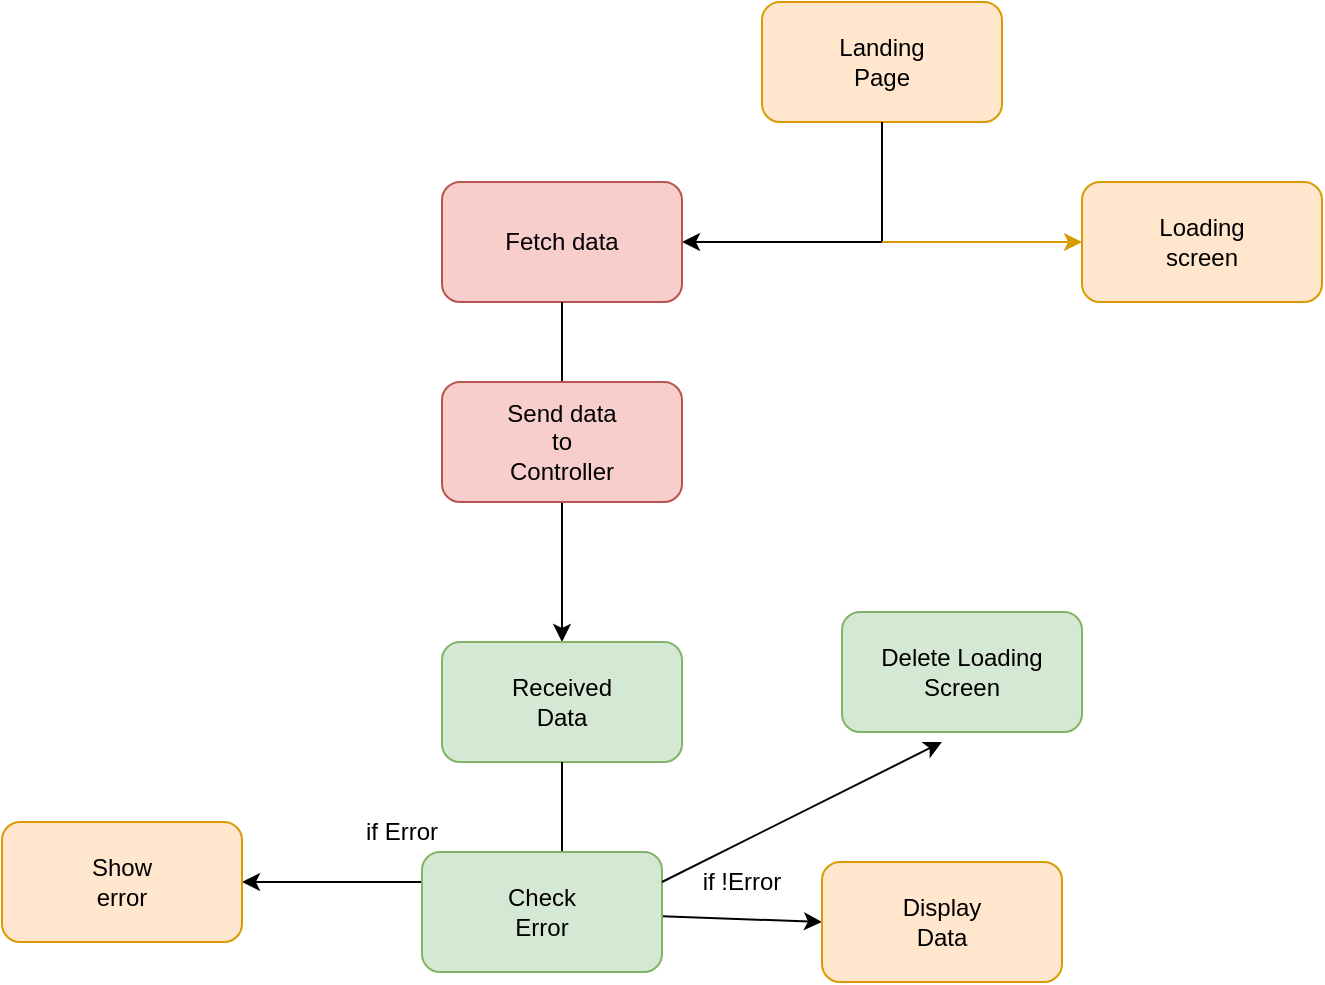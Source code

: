 <mxfile version="24.0.4" type="device">
  <diagram name="Page-1" id="UQy76245ypSyYhsThjWc">
    <mxGraphModel dx="1189" dy="769" grid="1" gridSize="10" guides="1" tooltips="1" connect="1" arrows="1" fold="1" page="1" pageScale="1" pageWidth="2000" pageHeight="3000" math="0" shadow="0">
      <root>
        <mxCell id="0" />
        <mxCell id="1" parent="0" />
        <mxCell id="gfcG_lLJkYUjtuL33pOd-1" value="" style="rounded=1;whiteSpace=wrap;html=1;fillColor=#ffe6cc;strokeColor=#d79b00;" vertex="1" parent="1">
          <mxGeometry x="420" y="80" width="120" height="60" as="geometry" />
        </mxCell>
        <mxCell id="gfcG_lLJkYUjtuL33pOd-2" value="Landing Page" style="text;html=1;align=center;verticalAlign=middle;whiteSpace=wrap;rounded=0;" vertex="1" parent="1">
          <mxGeometry x="450" y="95" width="60" height="30" as="geometry" />
        </mxCell>
        <mxCell id="gfcG_lLJkYUjtuL33pOd-4" value="" style="endArrow=classic;html=1;rounded=0;exitX=0.5;exitY=1;exitDx=0;exitDy=0;" edge="1" parent="1" source="gfcG_lLJkYUjtuL33pOd-1" target="gfcG_lLJkYUjtuL33pOd-8">
          <mxGeometry width="50" height="50" relative="1" as="geometry">
            <mxPoint x="580" y="420" as="sourcePoint" />
            <mxPoint x="320" y="200" as="targetPoint" />
            <Array as="points">
              <mxPoint x="480" y="200" />
            </Array>
          </mxGeometry>
        </mxCell>
        <mxCell id="gfcG_lLJkYUjtuL33pOd-5" value="" style="endArrow=classic;html=1;rounded=0;fillColor=#ffe6cc;strokeColor=#d79b00;" edge="1" parent="1" target="gfcG_lLJkYUjtuL33pOd-6">
          <mxGeometry width="50" height="50" relative="1" as="geometry">
            <mxPoint x="480" y="200" as="sourcePoint" />
            <mxPoint x="640" y="200" as="targetPoint" />
          </mxGeometry>
        </mxCell>
        <mxCell id="gfcG_lLJkYUjtuL33pOd-6" value="" style="rounded=1;whiteSpace=wrap;html=1;fillColor=#ffe6cc;strokeColor=#d79b00;" vertex="1" parent="1">
          <mxGeometry x="580" y="170" width="120" height="60" as="geometry" />
        </mxCell>
        <mxCell id="gfcG_lLJkYUjtuL33pOd-7" value="Loading screen" style="text;html=1;align=center;verticalAlign=middle;whiteSpace=wrap;rounded=0;" vertex="1" parent="1">
          <mxGeometry x="610" y="185" width="60" height="30" as="geometry" />
        </mxCell>
        <mxCell id="gfcG_lLJkYUjtuL33pOd-8" value="" style="rounded=1;whiteSpace=wrap;html=1;fillColor=#f8cecc;strokeColor=#b85450;" vertex="1" parent="1">
          <mxGeometry x="260" y="170" width="120" height="60" as="geometry" />
        </mxCell>
        <mxCell id="gfcG_lLJkYUjtuL33pOd-9" value="Fetch data" style="text;html=1;align=center;verticalAlign=middle;whiteSpace=wrap;rounded=0;" vertex="1" parent="1">
          <mxGeometry x="290" y="185" width="60" height="30" as="geometry" />
        </mxCell>
        <mxCell id="gfcG_lLJkYUjtuL33pOd-10" value="" style="endArrow=classic;html=1;rounded=0;exitX=0.5;exitY=1;exitDx=0;exitDy=0;" edge="1" parent="1" source="gfcG_lLJkYUjtuL33pOd-8">
          <mxGeometry width="50" height="50" relative="1" as="geometry">
            <mxPoint x="520" y="380" as="sourcePoint" />
            <mxPoint x="320" y="400" as="targetPoint" />
          </mxGeometry>
        </mxCell>
        <mxCell id="gfcG_lLJkYUjtuL33pOd-11" value="" style="rounded=1;whiteSpace=wrap;html=1;fillColor=#d5e8d4;strokeColor=#82b366;" vertex="1" parent="1">
          <mxGeometry x="260" y="400" width="120" height="60" as="geometry" />
        </mxCell>
        <mxCell id="gfcG_lLJkYUjtuL33pOd-12" value="Received Data" style="text;html=1;align=center;verticalAlign=middle;whiteSpace=wrap;rounded=0;" vertex="1" parent="1">
          <mxGeometry x="290" y="415" width="60" height="30" as="geometry" />
        </mxCell>
        <mxCell id="gfcG_lLJkYUjtuL33pOd-13" value="" style="endArrow=classic;html=1;rounded=0;exitX=0.5;exitY=1;exitDx=0;exitDy=0;" edge="1" parent="1" source="gfcG_lLJkYUjtuL33pOd-11">
          <mxGeometry width="50" height="50" relative="1" as="geometry">
            <mxPoint x="520" y="380" as="sourcePoint" />
            <mxPoint x="160" y="520" as="targetPoint" />
            <Array as="points">
              <mxPoint x="320" y="520" />
            </Array>
          </mxGeometry>
        </mxCell>
        <mxCell id="gfcG_lLJkYUjtuL33pOd-14" value="" style="endArrow=classic;html=1;rounded=0;entryX=0;entryY=0.5;entryDx=0;entryDy=0;" edge="1" parent="1" source="gfcG_lLJkYUjtuL33pOd-25" target="gfcG_lLJkYUjtuL33pOd-21">
          <mxGeometry width="50" height="50" relative="1" as="geometry">
            <mxPoint x="320" y="520" as="sourcePoint" />
            <mxPoint x="450" y="520" as="targetPoint" />
          </mxGeometry>
        </mxCell>
        <mxCell id="gfcG_lLJkYUjtuL33pOd-16" value="if Error" style="text;html=1;align=center;verticalAlign=middle;whiteSpace=wrap;rounded=0;" vertex="1" parent="1">
          <mxGeometry x="210" y="480" width="60" height="30" as="geometry" />
        </mxCell>
        <mxCell id="gfcG_lLJkYUjtuL33pOd-17" value="if !Error" style="text;html=1;align=center;verticalAlign=middle;whiteSpace=wrap;rounded=0;" vertex="1" parent="1">
          <mxGeometry x="380" y="505" width="60" height="30" as="geometry" />
        </mxCell>
        <mxCell id="gfcG_lLJkYUjtuL33pOd-19" value="" style="rounded=1;whiteSpace=wrap;html=1;fillColor=#ffe6cc;strokeColor=#d79b00;" vertex="1" parent="1">
          <mxGeometry x="40" y="490" width="120" height="60" as="geometry" />
        </mxCell>
        <mxCell id="gfcG_lLJkYUjtuL33pOd-20" value="Show error" style="text;html=1;align=center;verticalAlign=middle;whiteSpace=wrap;rounded=0;" vertex="1" parent="1">
          <mxGeometry x="70" y="505" width="60" height="30" as="geometry" />
        </mxCell>
        <mxCell id="gfcG_lLJkYUjtuL33pOd-21" value="" style="rounded=1;whiteSpace=wrap;html=1;fillColor=#ffe6cc;strokeColor=#d79b00;" vertex="1" parent="1">
          <mxGeometry x="450" y="510" width="120" height="60" as="geometry" />
        </mxCell>
        <mxCell id="gfcG_lLJkYUjtuL33pOd-22" value="Display Data" style="text;html=1;align=center;verticalAlign=middle;whiteSpace=wrap;rounded=0;" vertex="1" parent="1">
          <mxGeometry x="480" y="525" width="60" height="30" as="geometry" />
        </mxCell>
        <mxCell id="gfcG_lLJkYUjtuL33pOd-23" value="" style="rounded=1;whiteSpace=wrap;html=1;fillColor=#f8cecc;strokeColor=#b85450;" vertex="1" parent="1">
          <mxGeometry x="260" y="270" width="120" height="60" as="geometry" />
        </mxCell>
        <mxCell id="gfcG_lLJkYUjtuL33pOd-24" value="Send data to Controller" style="text;html=1;align=center;verticalAlign=middle;whiteSpace=wrap;rounded=0;" vertex="1" parent="1">
          <mxGeometry x="290" y="285" width="60" height="30" as="geometry" />
        </mxCell>
        <mxCell id="gfcG_lLJkYUjtuL33pOd-26" value="" style="endArrow=classic;html=1;rounded=0;" edge="1" parent="1" target="gfcG_lLJkYUjtuL33pOd-25">
          <mxGeometry width="50" height="50" relative="1" as="geometry">
            <mxPoint x="320" y="520" as="sourcePoint" />
            <mxPoint x="450" y="520" as="targetPoint" />
          </mxGeometry>
        </mxCell>
        <mxCell id="gfcG_lLJkYUjtuL33pOd-25" value="" style="rounded=1;whiteSpace=wrap;html=1;fillColor=#d5e8d4;strokeColor=#82b366;" vertex="1" parent="1">
          <mxGeometry x="250" y="505" width="120" height="60" as="geometry" />
        </mxCell>
        <mxCell id="gfcG_lLJkYUjtuL33pOd-28" value="Check Error" style="text;html=1;align=center;verticalAlign=middle;whiteSpace=wrap;rounded=0;" vertex="1" parent="1">
          <mxGeometry x="280" y="520" width="60" height="30" as="geometry" />
        </mxCell>
        <mxCell id="gfcG_lLJkYUjtuL33pOd-29" value="" style="endArrow=classic;html=1;rounded=0;exitX=1;exitY=0.25;exitDx=0;exitDy=0;" edge="1" parent="1" source="gfcG_lLJkYUjtuL33pOd-25">
          <mxGeometry width="50" height="50" relative="1" as="geometry">
            <mxPoint x="460" y="380" as="sourcePoint" />
            <mxPoint x="510" y="450" as="targetPoint" />
          </mxGeometry>
        </mxCell>
        <mxCell id="gfcG_lLJkYUjtuL33pOd-30" value="" style="rounded=1;whiteSpace=wrap;html=1;fillColor=#d5e8d4;strokeColor=#82b366;" vertex="1" parent="1">
          <mxGeometry x="460" y="385" width="120" height="60" as="geometry" />
        </mxCell>
        <mxCell id="gfcG_lLJkYUjtuL33pOd-31" value="Delete Loading Screen" style="text;html=1;align=center;verticalAlign=middle;whiteSpace=wrap;rounded=0;" vertex="1" parent="1">
          <mxGeometry x="475" y="400" width="90" height="30" as="geometry" />
        </mxCell>
      </root>
    </mxGraphModel>
  </diagram>
</mxfile>
